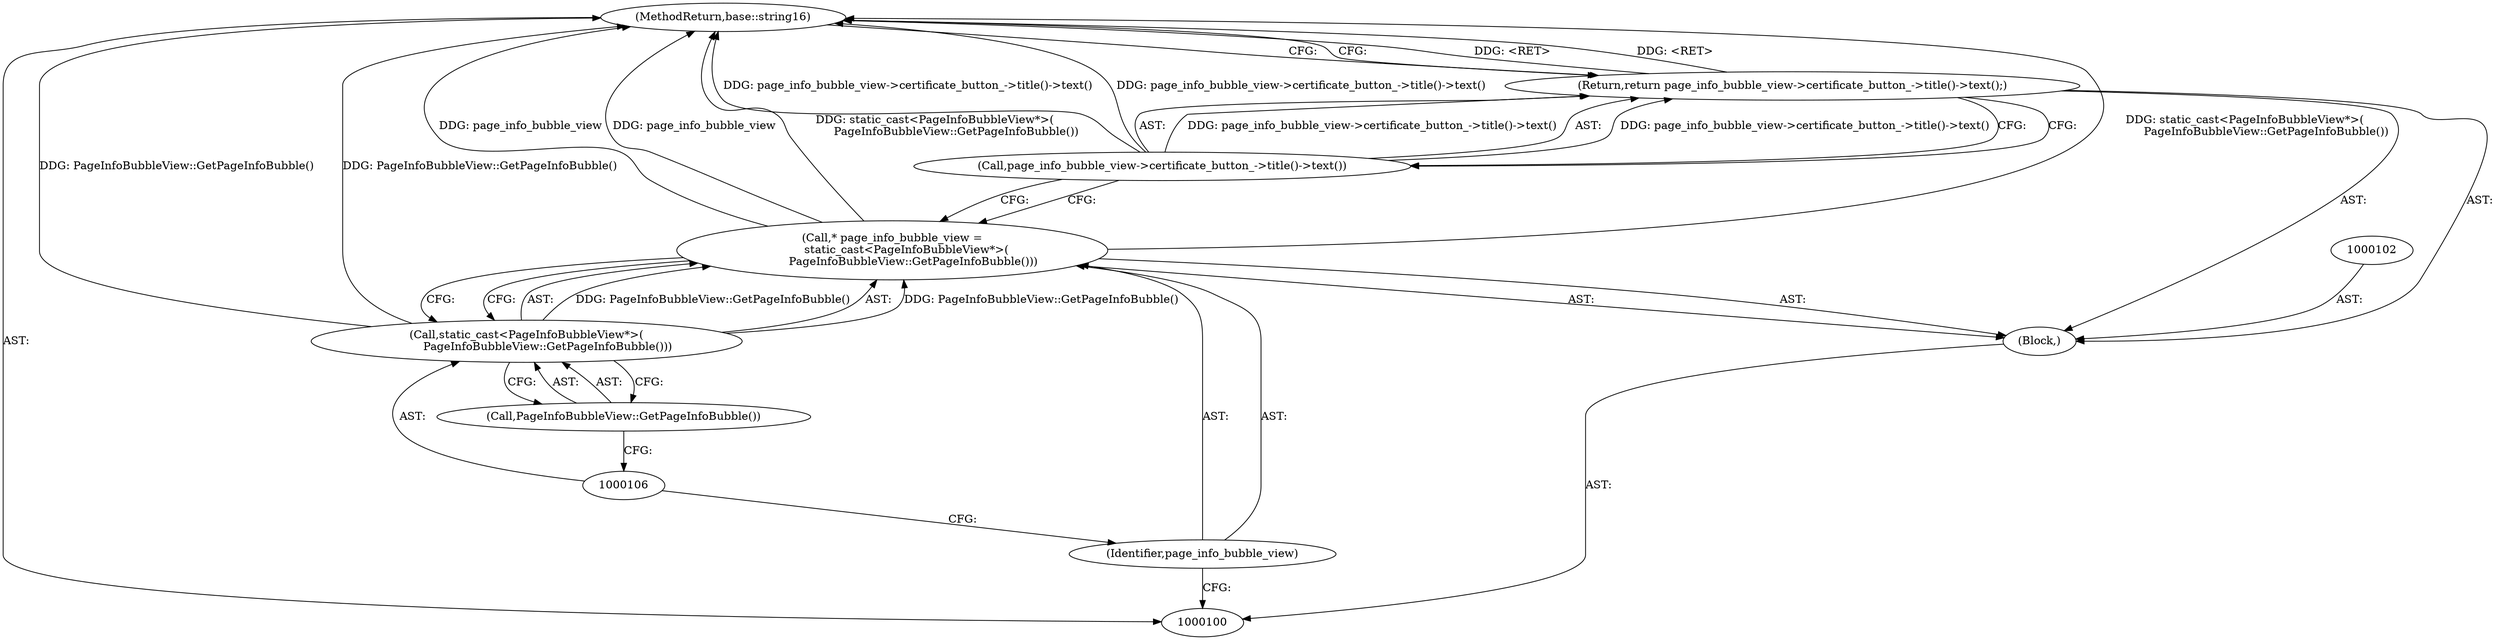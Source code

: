 digraph "1_Chrome_7cde8513c12a6e8ec5d1d1eb1cfd078d9adad3ef_7" {
"1000110" [label="(MethodReturn,base::string16)"];
"1000101" [label="(Block,)"];
"1000103" [label="(Call,* page_info_bubble_view =\n        static_cast<PageInfoBubbleView*>(\n            PageInfoBubbleView::GetPageInfoBubble()))"];
"1000104" [label="(Identifier,page_info_bubble_view)"];
"1000105" [label="(Call,static_cast<PageInfoBubbleView*>(\n            PageInfoBubbleView::GetPageInfoBubble()))"];
"1000107" [label="(Call,PageInfoBubbleView::GetPageInfoBubble())"];
"1000109" [label="(Call,page_info_bubble_view->certificate_button_->title()->text())"];
"1000108" [label="(Return,return page_info_bubble_view->certificate_button_->title()->text();)"];
"1000110" -> "1000100"  [label="AST: "];
"1000110" -> "1000108"  [label="CFG: "];
"1000108" -> "1000110"  [label="DDG: <RET>"];
"1000105" -> "1000110"  [label="DDG: PageInfoBubbleView::GetPageInfoBubble()"];
"1000103" -> "1000110"  [label="DDG: page_info_bubble_view"];
"1000103" -> "1000110"  [label="DDG: static_cast<PageInfoBubbleView*>(\n            PageInfoBubbleView::GetPageInfoBubble())"];
"1000109" -> "1000110"  [label="DDG: page_info_bubble_view->certificate_button_->title()->text()"];
"1000101" -> "1000100"  [label="AST: "];
"1000102" -> "1000101"  [label="AST: "];
"1000103" -> "1000101"  [label="AST: "];
"1000108" -> "1000101"  [label="AST: "];
"1000103" -> "1000101"  [label="AST: "];
"1000103" -> "1000105"  [label="CFG: "];
"1000104" -> "1000103"  [label="AST: "];
"1000105" -> "1000103"  [label="AST: "];
"1000109" -> "1000103"  [label="CFG: "];
"1000103" -> "1000110"  [label="DDG: page_info_bubble_view"];
"1000103" -> "1000110"  [label="DDG: static_cast<PageInfoBubbleView*>(\n            PageInfoBubbleView::GetPageInfoBubble())"];
"1000105" -> "1000103"  [label="DDG: PageInfoBubbleView::GetPageInfoBubble()"];
"1000104" -> "1000103"  [label="AST: "];
"1000104" -> "1000100"  [label="CFG: "];
"1000106" -> "1000104"  [label="CFG: "];
"1000105" -> "1000103"  [label="AST: "];
"1000105" -> "1000107"  [label="CFG: "];
"1000106" -> "1000105"  [label="AST: "];
"1000107" -> "1000105"  [label="AST: "];
"1000103" -> "1000105"  [label="CFG: "];
"1000105" -> "1000110"  [label="DDG: PageInfoBubbleView::GetPageInfoBubble()"];
"1000105" -> "1000103"  [label="DDG: PageInfoBubbleView::GetPageInfoBubble()"];
"1000107" -> "1000105"  [label="AST: "];
"1000107" -> "1000106"  [label="CFG: "];
"1000105" -> "1000107"  [label="CFG: "];
"1000109" -> "1000108"  [label="AST: "];
"1000109" -> "1000103"  [label="CFG: "];
"1000108" -> "1000109"  [label="CFG: "];
"1000109" -> "1000110"  [label="DDG: page_info_bubble_view->certificate_button_->title()->text()"];
"1000109" -> "1000108"  [label="DDG: page_info_bubble_view->certificate_button_->title()->text()"];
"1000108" -> "1000101"  [label="AST: "];
"1000108" -> "1000109"  [label="CFG: "];
"1000109" -> "1000108"  [label="AST: "];
"1000110" -> "1000108"  [label="CFG: "];
"1000108" -> "1000110"  [label="DDG: <RET>"];
"1000109" -> "1000108"  [label="DDG: page_info_bubble_view->certificate_button_->title()->text()"];
}
